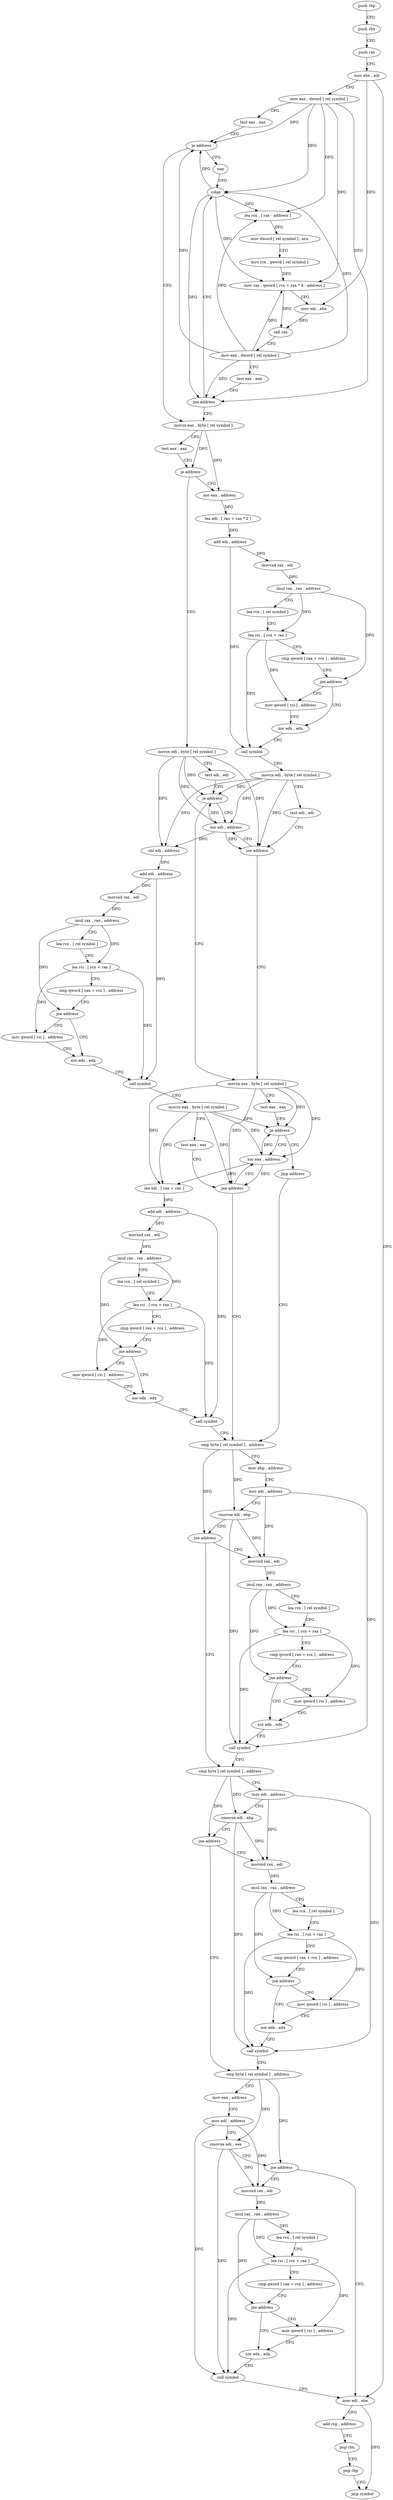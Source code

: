 digraph "func" {
"176000" [label = "push rbp" ]
"176001" [label = "push rbx" ]
"176002" [label = "push rax" ]
"176003" [label = "mov ebx , edi" ]
"176005" [label = "mov eax , dword [ rel symbol ]" ]
"176011" [label = "test eax , eax" ]
"176013" [label = "je address" ]
"176054" [label = "movzx eax , byte [ rel symbol ]" ]
"176015" [label = "nop" ]
"176061" [label = "test eax , eax" ]
"176063" [label = "je address" ]
"176096" [label = "xor eax , address" ]
"176065" [label = "movzx edi , byte [ rel symbol ]" ]
"176016" [label = "cdqe" ]
"176099" [label = "lea edi , [ rax + rax * 2 ]" ]
"176102" [label = "add edi , address" ]
"176105" [label = "movsxd rax , edi" ]
"176108" [label = "imul rax , rax , address" ]
"176115" [label = "lea rcx , [ rel symbol ]" ]
"176122" [label = "lea rsi , [ rcx + rax ]" ]
"176126" [label = "cmp qword [ rax + rcx ] , address" ]
"176131" [label = "jne address" ]
"176140" [label = "xor edx , edx" ]
"176133" [label = "mov qword [ rsi ] , address" ]
"176072" [label = "test edi , edi" ]
"176074" [label = "je address" ]
"176158" [label = "xor edi , address" ]
"176076" [label = "movzx eax , byte [ rel symbol ]" ]
"176018" [label = "lea rcx , [ rax - address ]" ]
"176022" [label = "mov dword [ rel symbol ] , ecx" ]
"176028" [label = "mov rcx , qword [ rel symbol ]" ]
"176035" [label = "mov rax , qword [ rcx + rax * 8 - address ]" ]
"176040" [label = "mov edi , ebx" ]
"176042" [label = "call rax" ]
"176044" [label = "mov eax , dword [ rel symbol ]" ]
"176050" [label = "test eax , eax" ]
"176052" [label = "jne address" ]
"176142" [label = "call symbol" ]
"176147" [label = "movzx edi , byte [ rel symbol ]" ]
"176154" [label = "test edi , edi" ]
"176156" [label = "jne address" ]
"176161" [label = "shl edi , address" ]
"176164" [label = "add edi , address" ]
"176167" [label = "movsxd rax , edi" ]
"176170" [label = "imul rax , rax , address" ]
"176177" [label = "lea rcx , [ rel symbol ]" ]
"176184" [label = "lea rsi , [ rcx + rax ]" ]
"176188" [label = "cmp qword [ rax + rcx ] , address" ]
"176193" [label = "jne address" ]
"176202" [label = "xor edx , edx" ]
"176195" [label = "mov qword [ rsi ] , address" ]
"176083" [label = "test eax , eax" ]
"176085" [label = "je address" ]
"176220" [label = "xor eax , address" ]
"176091" [label = "jmp address" ]
"176204" [label = "call symbol" ]
"176209" [label = "movzx eax , byte [ rel symbol ]" ]
"176216" [label = "test eax , eax" ]
"176218" [label = "jne address" ]
"176271" [label = "cmp byte [ rel symbol ] , address" ]
"176223" [label = "lea edi , [ rax + rax ]" ]
"176226" [label = "add edi , address" ]
"176229" [label = "movsxd rax , edi" ]
"176232" [label = "imul rax , rax , address" ]
"176239" [label = "lea rcx , [ rel symbol ]" ]
"176246" [label = "lea rsi , [ rcx + rax ]" ]
"176250" [label = "cmp qword [ rax + rcx ] , address" ]
"176255" [label = "jne address" ]
"176264" [label = "xor edx , edx" ]
"176257" [label = "mov qword [ rsi ] , address" ]
"176278" [label = "mov ebp , address" ]
"176283" [label = "mov edi , address" ]
"176288" [label = "cmovne edi , ebp" ]
"176291" [label = "jne address" ]
"176335" [label = "cmp byte [ rel symbol ] , address" ]
"176293" [label = "movsxd rax , edi" ]
"176266" [label = "call symbol" ]
"176342" [label = "mov edi , address" ]
"176347" [label = "cmovne edi , ebp" ]
"176350" [label = "jne address" ]
"176394" [label = "cmp byte [ rel symbol ] , address" ]
"176352" [label = "movsxd rax , edi" ]
"176296" [label = "imul rax , rax , address" ]
"176303" [label = "lea rcx , [ rel symbol ]" ]
"176310" [label = "lea rsi , [ rcx + rax ]" ]
"176314" [label = "cmp qword [ rax + rcx ] , address" ]
"176319" [label = "jne address" ]
"176328" [label = "xor edx , edx" ]
"176321" [label = "mov qword [ rsi ] , address" ]
"176401" [label = "mov eax , address" ]
"176406" [label = "mov edi , address" ]
"176411" [label = "cmovne edi , eax" ]
"176414" [label = "jne address" ]
"176458" [label = "mov edi , ebx" ]
"176416" [label = "movsxd rax , edi" ]
"176355" [label = "imul rax , rax , address" ]
"176362" [label = "lea rcx , [ rel symbol ]" ]
"176369" [label = "lea rsi , [ rcx + rax ]" ]
"176373" [label = "cmp qword [ rax + rcx ] , address" ]
"176378" [label = "jne address" ]
"176387" [label = "xor edx , edx" ]
"176380" [label = "mov qword [ rsi ] , address" ]
"176330" [label = "call symbol" ]
"176460" [label = "add rsp , address" ]
"176464" [label = "pop rbx" ]
"176465" [label = "pop rbp" ]
"176466" [label = "jmp symbol" ]
"176419" [label = "imul rax , rax , address" ]
"176426" [label = "lea rcx , [ rel symbol ]" ]
"176433" [label = "lea rsi , [ rcx + rax ]" ]
"176437" [label = "cmp qword [ rax + rcx ] , address" ]
"176442" [label = "jne address" ]
"176451" [label = "xor edx , edx" ]
"176444" [label = "mov qword [ rsi ] , address" ]
"176389" [label = "call symbol" ]
"176453" [label = "call symbol" ]
"176000" -> "176001" [ label = "CFG" ]
"176001" -> "176002" [ label = "CFG" ]
"176002" -> "176003" [ label = "CFG" ]
"176003" -> "176005" [ label = "CFG" ]
"176003" -> "176040" [ label = "DFG" ]
"176003" -> "176458" [ label = "DFG" ]
"176005" -> "176011" [ label = "CFG" ]
"176005" -> "176013" [ label = "DFG" ]
"176005" -> "176016" [ label = "DFG" ]
"176005" -> "176018" [ label = "DFG" ]
"176005" -> "176035" [ label = "DFG" ]
"176005" -> "176052" [ label = "DFG" ]
"176011" -> "176013" [ label = "CFG" ]
"176013" -> "176054" [ label = "CFG" ]
"176013" -> "176015" [ label = "CFG" ]
"176054" -> "176061" [ label = "CFG" ]
"176054" -> "176063" [ label = "DFG" ]
"176054" -> "176096" [ label = "DFG" ]
"176015" -> "176016" [ label = "CFG" ]
"176061" -> "176063" [ label = "CFG" ]
"176063" -> "176096" [ label = "CFG" ]
"176063" -> "176065" [ label = "CFG" ]
"176096" -> "176099" [ label = "DFG" ]
"176065" -> "176072" [ label = "CFG" ]
"176065" -> "176074" [ label = "DFG" ]
"176065" -> "176156" [ label = "DFG" ]
"176065" -> "176158" [ label = "DFG" ]
"176065" -> "176161" [ label = "DFG" ]
"176016" -> "176018" [ label = "DFG" ]
"176016" -> "176013" [ label = "DFG" ]
"176016" -> "176035" [ label = "DFG" ]
"176016" -> "176052" [ label = "DFG" ]
"176099" -> "176102" [ label = "DFG" ]
"176102" -> "176105" [ label = "DFG" ]
"176102" -> "176142" [ label = "DFG" ]
"176105" -> "176108" [ label = "DFG" ]
"176108" -> "176115" [ label = "CFG" ]
"176108" -> "176122" [ label = "DFG" ]
"176108" -> "176131" [ label = "DFG" ]
"176115" -> "176122" [ label = "CFG" ]
"176122" -> "176126" [ label = "CFG" ]
"176122" -> "176142" [ label = "DFG" ]
"176122" -> "176133" [ label = "DFG" ]
"176126" -> "176131" [ label = "CFG" ]
"176131" -> "176140" [ label = "CFG" ]
"176131" -> "176133" [ label = "CFG" ]
"176140" -> "176142" [ label = "CFG" ]
"176133" -> "176140" [ label = "CFG" ]
"176072" -> "176074" [ label = "CFG" ]
"176074" -> "176158" [ label = "CFG" ]
"176074" -> "176076" [ label = "CFG" ]
"176158" -> "176161" [ label = "DFG" ]
"176158" -> "176074" [ label = "DFG" ]
"176158" -> "176156" [ label = "DFG" ]
"176076" -> "176083" [ label = "CFG" ]
"176076" -> "176085" [ label = "DFG" ]
"176076" -> "176218" [ label = "DFG" ]
"176076" -> "176220" [ label = "DFG" ]
"176076" -> "176223" [ label = "DFG" ]
"176018" -> "176022" [ label = "DFG" ]
"176022" -> "176028" [ label = "CFG" ]
"176028" -> "176035" [ label = "DFG" ]
"176035" -> "176040" [ label = "CFG" ]
"176035" -> "176042" [ label = "DFG" ]
"176040" -> "176042" [ label = "DFG" ]
"176042" -> "176044" [ label = "CFG" ]
"176044" -> "176050" [ label = "CFG" ]
"176044" -> "176013" [ label = "DFG" ]
"176044" -> "176016" [ label = "DFG" ]
"176044" -> "176018" [ label = "DFG" ]
"176044" -> "176035" [ label = "DFG" ]
"176044" -> "176052" [ label = "DFG" ]
"176050" -> "176052" [ label = "CFG" ]
"176052" -> "176016" [ label = "CFG" ]
"176052" -> "176054" [ label = "CFG" ]
"176142" -> "176147" [ label = "CFG" ]
"176147" -> "176154" [ label = "CFG" ]
"176147" -> "176074" [ label = "DFG" ]
"176147" -> "176156" [ label = "DFG" ]
"176147" -> "176158" [ label = "DFG" ]
"176147" -> "176161" [ label = "DFG" ]
"176154" -> "176156" [ label = "CFG" ]
"176156" -> "176076" [ label = "CFG" ]
"176156" -> "176158" [ label = "CFG" ]
"176161" -> "176164" [ label = "DFG" ]
"176164" -> "176167" [ label = "DFG" ]
"176164" -> "176204" [ label = "DFG" ]
"176167" -> "176170" [ label = "DFG" ]
"176170" -> "176177" [ label = "CFG" ]
"176170" -> "176184" [ label = "DFG" ]
"176170" -> "176193" [ label = "DFG" ]
"176177" -> "176184" [ label = "CFG" ]
"176184" -> "176188" [ label = "CFG" ]
"176184" -> "176204" [ label = "DFG" ]
"176184" -> "176195" [ label = "DFG" ]
"176188" -> "176193" [ label = "CFG" ]
"176193" -> "176202" [ label = "CFG" ]
"176193" -> "176195" [ label = "CFG" ]
"176202" -> "176204" [ label = "CFG" ]
"176195" -> "176202" [ label = "CFG" ]
"176083" -> "176085" [ label = "CFG" ]
"176085" -> "176220" [ label = "CFG" ]
"176085" -> "176091" [ label = "CFG" ]
"176220" -> "176223" [ label = "DFG" ]
"176220" -> "176085" [ label = "DFG" ]
"176220" -> "176218" [ label = "DFG" ]
"176091" -> "176271" [ label = "CFG" ]
"176204" -> "176209" [ label = "CFG" ]
"176209" -> "176216" [ label = "CFG" ]
"176209" -> "176085" [ label = "DFG" ]
"176209" -> "176218" [ label = "DFG" ]
"176209" -> "176220" [ label = "DFG" ]
"176209" -> "176223" [ label = "DFG" ]
"176216" -> "176218" [ label = "CFG" ]
"176218" -> "176271" [ label = "CFG" ]
"176218" -> "176220" [ label = "CFG" ]
"176271" -> "176278" [ label = "CFG" ]
"176271" -> "176288" [ label = "DFG" ]
"176271" -> "176291" [ label = "DFG" ]
"176223" -> "176226" [ label = "DFG" ]
"176226" -> "176229" [ label = "DFG" ]
"176226" -> "176266" [ label = "DFG" ]
"176229" -> "176232" [ label = "DFG" ]
"176232" -> "176239" [ label = "CFG" ]
"176232" -> "176246" [ label = "DFG" ]
"176232" -> "176255" [ label = "DFG" ]
"176239" -> "176246" [ label = "CFG" ]
"176246" -> "176250" [ label = "CFG" ]
"176246" -> "176266" [ label = "DFG" ]
"176246" -> "176257" [ label = "DFG" ]
"176250" -> "176255" [ label = "CFG" ]
"176255" -> "176264" [ label = "CFG" ]
"176255" -> "176257" [ label = "CFG" ]
"176264" -> "176266" [ label = "CFG" ]
"176257" -> "176264" [ label = "CFG" ]
"176278" -> "176283" [ label = "CFG" ]
"176283" -> "176288" [ label = "CFG" ]
"176283" -> "176293" [ label = "DFG" ]
"176283" -> "176330" [ label = "DFG" ]
"176288" -> "176291" [ label = "CFG" ]
"176288" -> "176293" [ label = "DFG" ]
"176288" -> "176330" [ label = "DFG" ]
"176291" -> "176335" [ label = "CFG" ]
"176291" -> "176293" [ label = "CFG" ]
"176335" -> "176342" [ label = "CFG" ]
"176335" -> "176347" [ label = "DFG" ]
"176335" -> "176350" [ label = "DFG" ]
"176293" -> "176296" [ label = "DFG" ]
"176266" -> "176271" [ label = "CFG" ]
"176342" -> "176347" [ label = "CFG" ]
"176342" -> "176352" [ label = "DFG" ]
"176342" -> "176389" [ label = "DFG" ]
"176347" -> "176350" [ label = "CFG" ]
"176347" -> "176352" [ label = "DFG" ]
"176347" -> "176389" [ label = "DFG" ]
"176350" -> "176394" [ label = "CFG" ]
"176350" -> "176352" [ label = "CFG" ]
"176394" -> "176401" [ label = "CFG" ]
"176394" -> "176411" [ label = "DFG" ]
"176394" -> "176414" [ label = "DFG" ]
"176352" -> "176355" [ label = "DFG" ]
"176296" -> "176303" [ label = "CFG" ]
"176296" -> "176310" [ label = "DFG" ]
"176296" -> "176319" [ label = "DFG" ]
"176303" -> "176310" [ label = "CFG" ]
"176310" -> "176314" [ label = "CFG" ]
"176310" -> "176330" [ label = "DFG" ]
"176310" -> "176321" [ label = "DFG" ]
"176314" -> "176319" [ label = "CFG" ]
"176319" -> "176328" [ label = "CFG" ]
"176319" -> "176321" [ label = "CFG" ]
"176328" -> "176330" [ label = "CFG" ]
"176321" -> "176328" [ label = "CFG" ]
"176401" -> "176406" [ label = "CFG" ]
"176406" -> "176411" [ label = "CFG" ]
"176406" -> "176416" [ label = "DFG" ]
"176406" -> "176453" [ label = "DFG" ]
"176411" -> "176414" [ label = "CFG" ]
"176411" -> "176416" [ label = "DFG" ]
"176411" -> "176453" [ label = "DFG" ]
"176414" -> "176458" [ label = "CFG" ]
"176414" -> "176416" [ label = "CFG" ]
"176458" -> "176460" [ label = "CFG" ]
"176458" -> "176466" [ label = "DFG" ]
"176416" -> "176419" [ label = "DFG" ]
"176355" -> "176362" [ label = "CFG" ]
"176355" -> "176369" [ label = "DFG" ]
"176355" -> "176378" [ label = "DFG" ]
"176362" -> "176369" [ label = "CFG" ]
"176369" -> "176373" [ label = "CFG" ]
"176369" -> "176389" [ label = "DFG" ]
"176369" -> "176380" [ label = "DFG" ]
"176373" -> "176378" [ label = "CFG" ]
"176378" -> "176387" [ label = "CFG" ]
"176378" -> "176380" [ label = "CFG" ]
"176387" -> "176389" [ label = "CFG" ]
"176380" -> "176387" [ label = "CFG" ]
"176330" -> "176335" [ label = "CFG" ]
"176460" -> "176464" [ label = "CFG" ]
"176464" -> "176465" [ label = "CFG" ]
"176465" -> "176466" [ label = "CFG" ]
"176419" -> "176426" [ label = "CFG" ]
"176419" -> "176433" [ label = "DFG" ]
"176419" -> "176442" [ label = "DFG" ]
"176426" -> "176433" [ label = "CFG" ]
"176433" -> "176437" [ label = "CFG" ]
"176433" -> "176453" [ label = "DFG" ]
"176433" -> "176444" [ label = "DFG" ]
"176437" -> "176442" [ label = "CFG" ]
"176442" -> "176451" [ label = "CFG" ]
"176442" -> "176444" [ label = "CFG" ]
"176451" -> "176453" [ label = "CFG" ]
"176444" -> "176451" [ label = "CFG" ]
"176389" -> "176394" [ label = "CFG" ]
"176453" -> "176458" [ label = "CFG" ]
}
